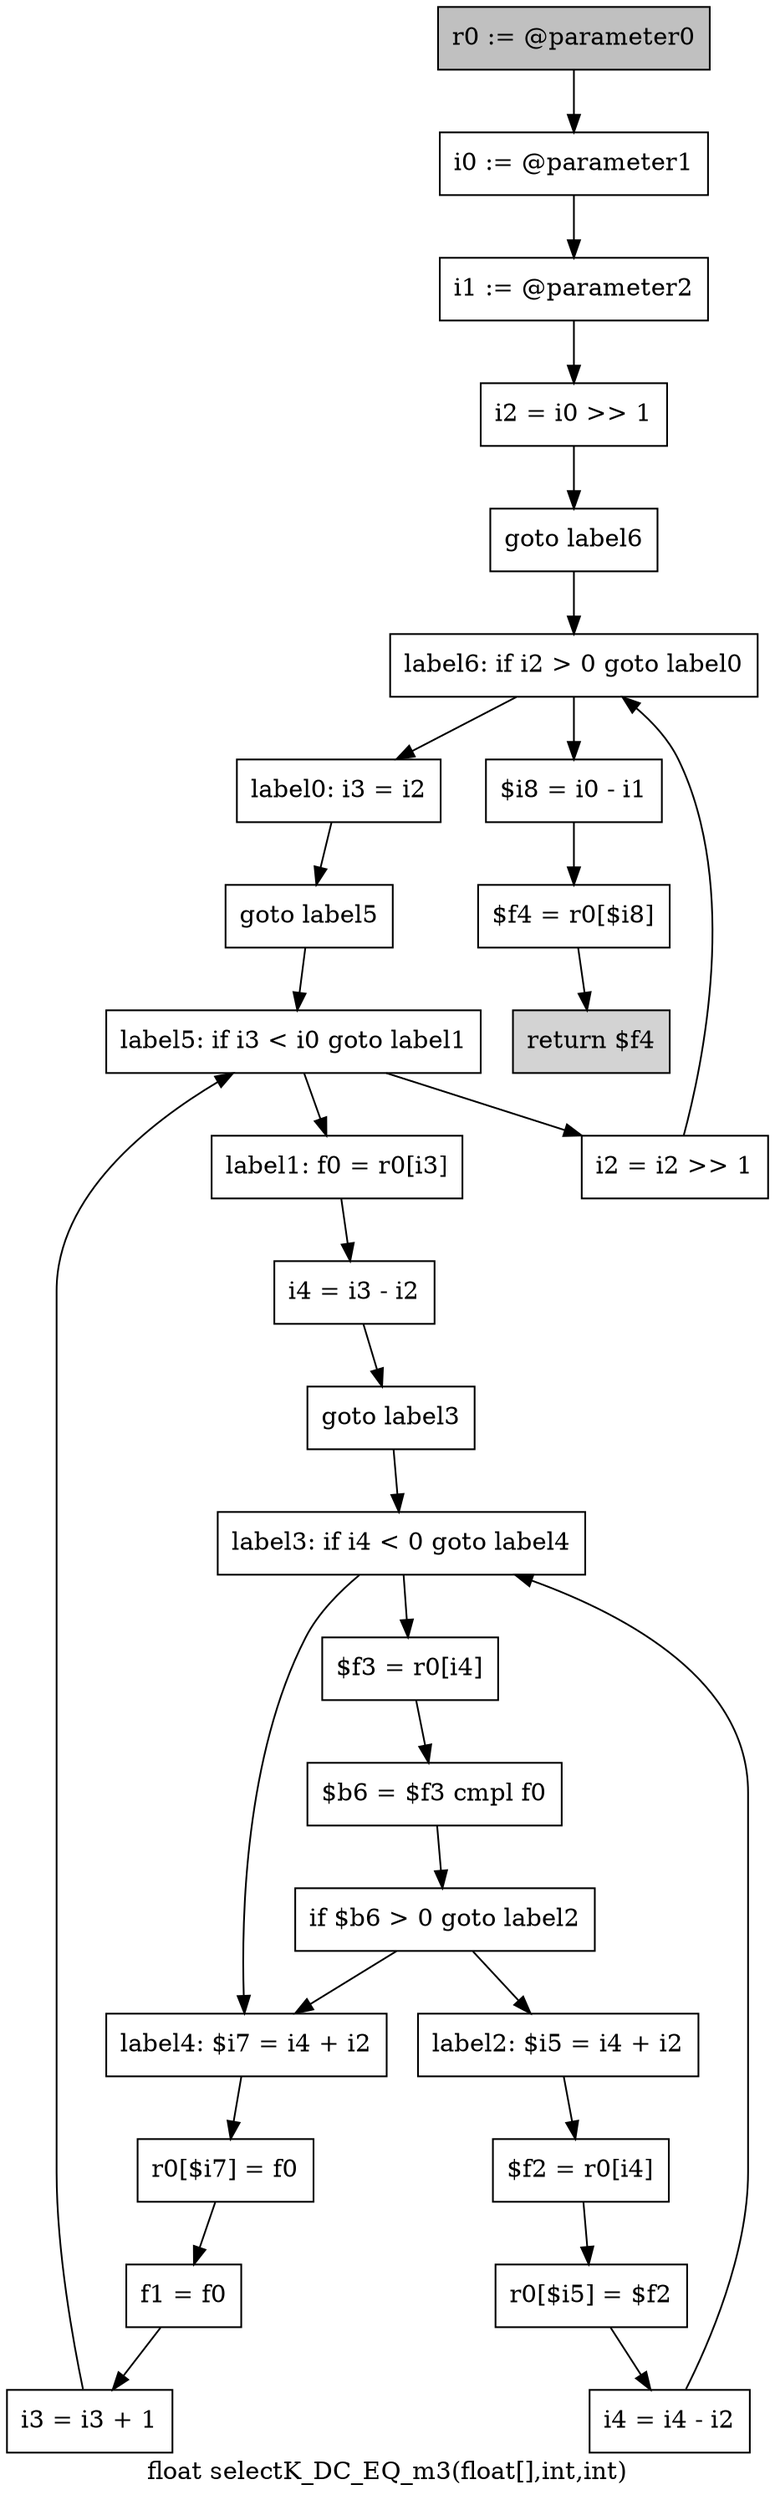 digraph "float selectK_DC_EQ_m3(float[],int,int)" {
    label="float selectK_DC_EQ_m3(float[],int,int)";
    node [shape=box];
    "0" [style=filled,fillcolor=gray,label="r0 := @parameter0",];
    "1" [label="i0 := @parameter1",];
    "0"->"1";
    "2" [label="i1 := @parameter2",];
    "1"->"2";
    "3" [label="i2 = i0 >> 1",];
    "2"->"3";
    "4" [label="goto label6",];
    "3"->"4";
    "24" [label="label6: if i2 > 0 goto label0",];
    "4"->"24";
    "5" [label="label0: i3 = i2",];
    "6" [label="goto label5",];
    "5"->"6";
    "22" [label="label5: if i3 < i0 goto label1",];
    "6"->"22";
    "7" [label="label1: f0 = r0[i3]",];
    "8" [label="i4 = i3 - i2",];
    "7"->"8";
    "9" [label="goto label3",];
    "8"->"9";
    "14" [label="label3: if i4 < 0 goto label4",];
    "9"->"14";
    "10" [label="label2: $i5 = i4 + i2",];
    "11" [label="$f2 = r0[i4]",];
    "10"->"11";
    "12" [label="r0[$i5] = $f2",];
    "11"->"12";
    "13" [label="i4 = i4 - i2",];
    "12"->"13";
    "13"->"14";
    "15" [label="$f3 = r0[i4]",];
    "14"->"15";
    "18" [label="label4: $i7 = i4 + i2",];
    "14"->"18";
    "16" [label="$b6 = $f3 cmpl f0",];
    "15"->"16";
    "17" [label="if $b6 > 0 goto label2",];
    "16"->"17";
    "17"->"10";
    "17"->"18";
    "19" [label="r0[$i7] = f0",];
    "18"->"19";
    "20" [label="f1 = f0",];
    "19"->"20";
    "21" [label="i3 = i3 + 1",];
    "20"->"21";
    "21"->"22";
    "22"->"7";
    "23" [label="i2 = i2 >> 1",];
    "22"->"23";
    "23"->"24";
    "24"->"5";
    "25" [label="$i8 = i0 - i1",];
    "24"->"25";
    "26" [label="$f4 = r0[$i8]",];
    "25"->"26";
    "27" [style=filled,fillcolor=lightgray,label="return $f4",];
    "26"->"27";
}
